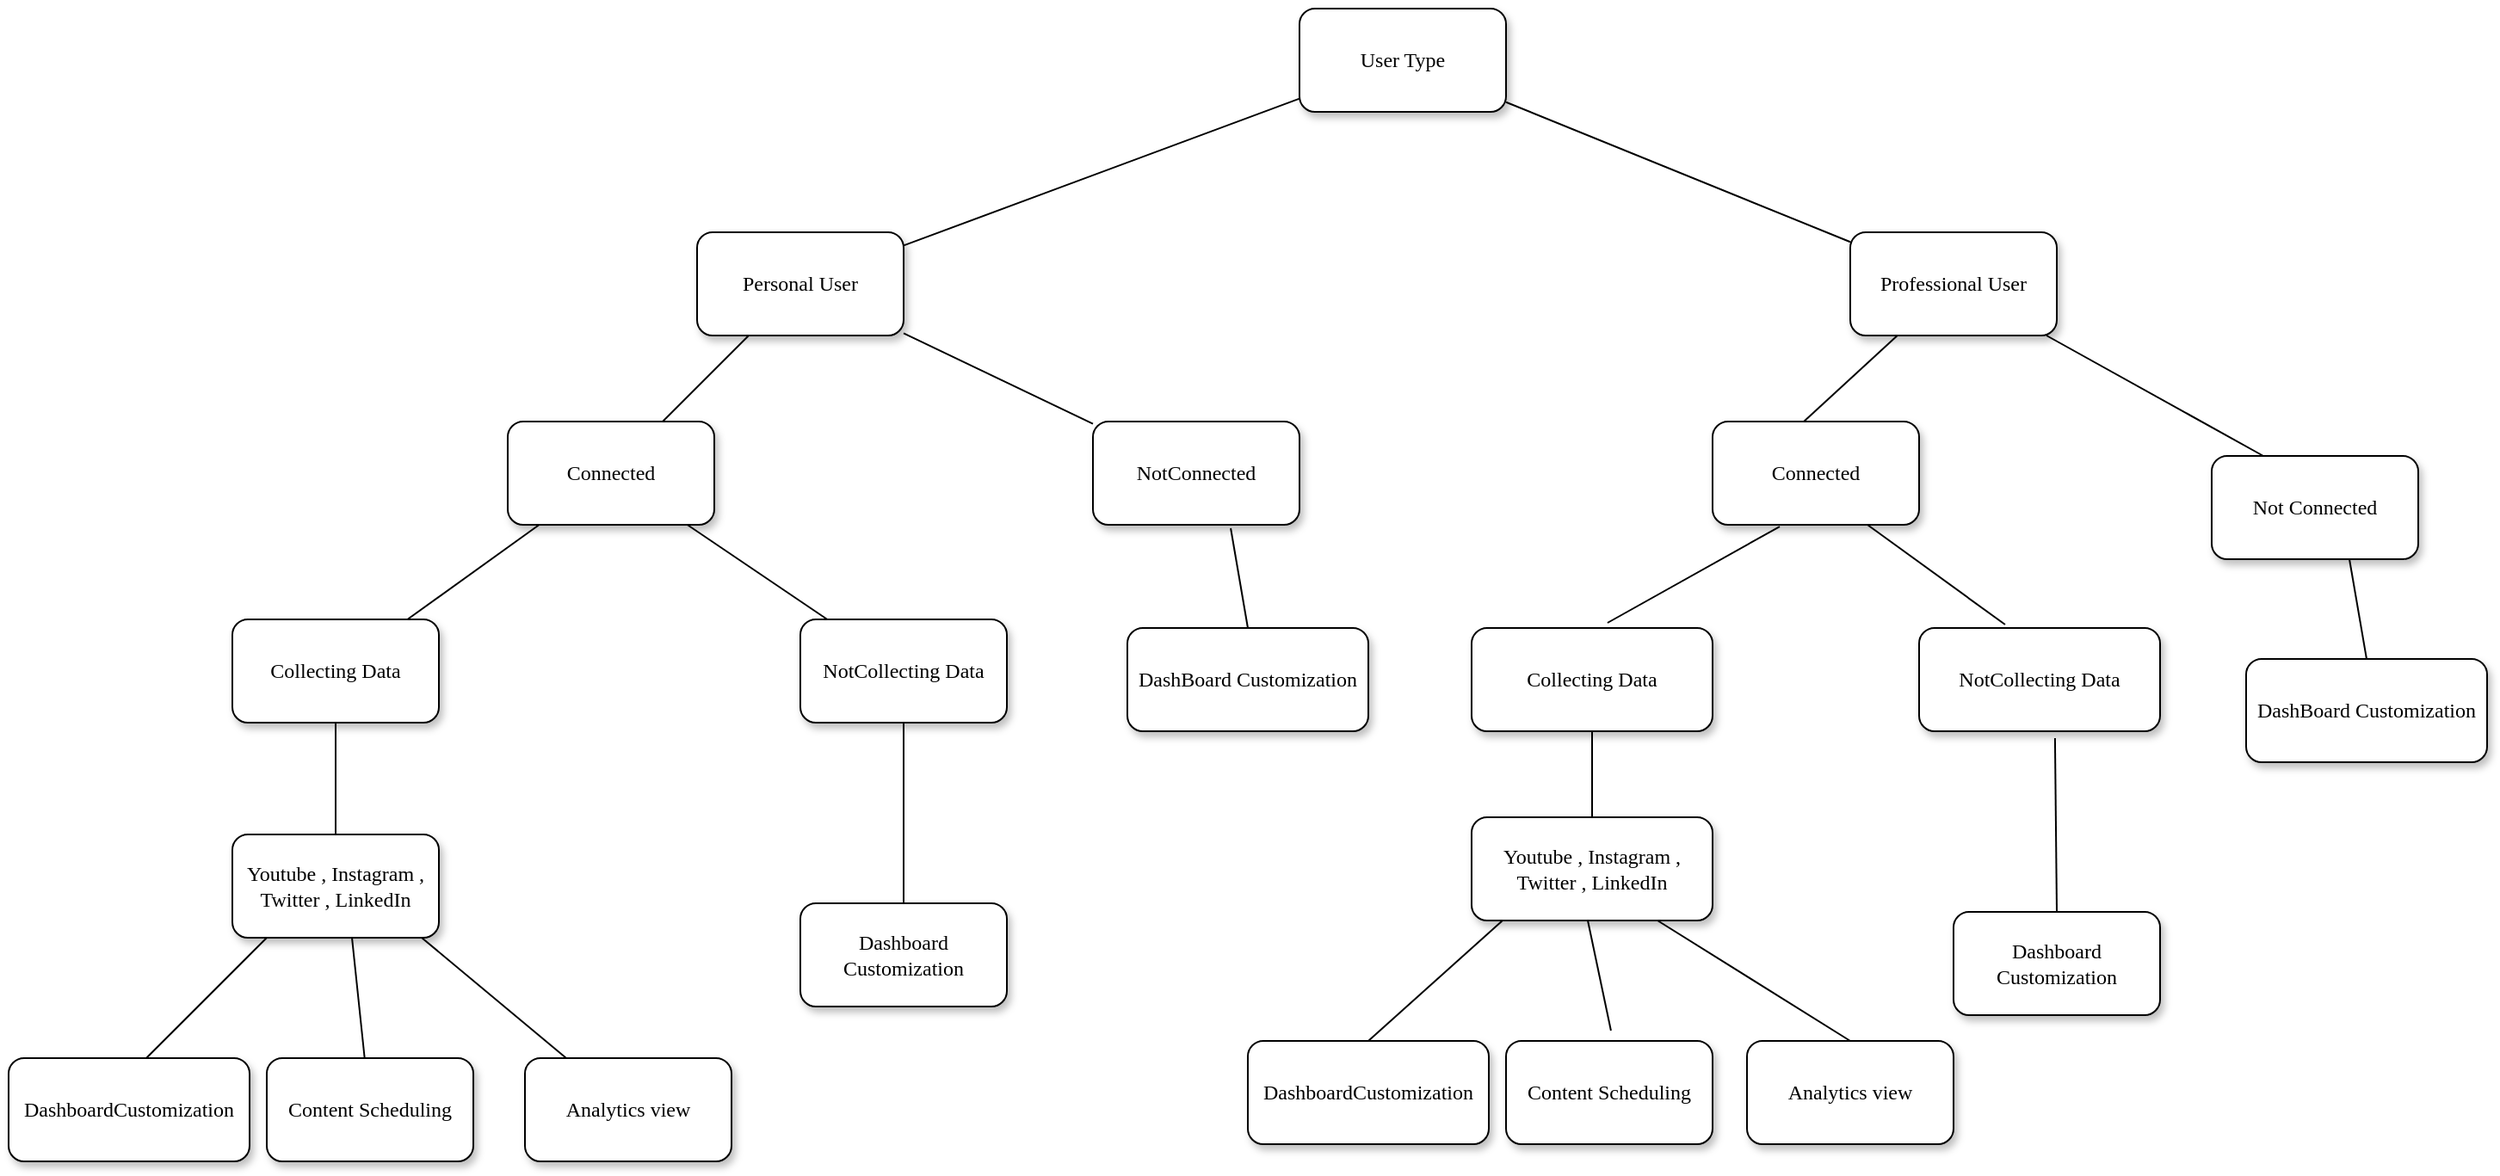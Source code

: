 <mxfile version="23.1.1" type="github">
  <diagram name="Page-1" id="10a91c8b-09ff-31b1-d368-03940ed4cc9e">
    <mxGraphModel dx="1120" dy="458" grid="1" gridSize="10" guides="1" tooltips="1" connect="1" arrows="1" fold="1" page="1" pageScale="1" pageWidth="1100" pageHeight="850" background="none" math="0" shadow="0">
      <root>
        <mxCell id="0" />
        <mxCell id="1" parent="0" />
        <mxCell id="62893188c0fa7362-1" value="User Type" style="whiteSpace=wrap;html=1;rounded=1;shadow=1;labelBackgroundColor=none;strokeWidth=1;fontFamily=Verdana;fontSize=12;align=center;" parent="1" vertex="1">
          <mxGeometry x="780" y="40" width="120" height="60" as="geometry" />
        </mxCell>
        <mxCell id="62893188c0fa7362-2" value="Personal User" style="whiteSpace=wrap;html=1;rounded=1;shadow=1;labelBackgroundColor=none;strokeWidth=1;fontFamily=Verdana;fontSize=12;align=center;" parent="1" vertex="1">
          <mxGeometry x="430" y="170" width="120" height="60" as="geometry" />
        </mxCell>
        <mxCell id="62893188c0fa7362-3" value="Professional User" style="whiteSpace=wrap;html=1;rounded=1;shadow=1;labelBackgroundColor=none;strokeWidth=1;fontFamily=Verdana;fontSize=12;align=center;" parent="1" vertex="1">
          <mxGeometry x="1100" y="170" width="120" height="60" as="geometry" />
        </mxCell>
        <mxCell id="62893188c0fa7362-4" value="" style="rounded=0;html=1;labelBackgroundColor=none;startArrow=none;startFill=0;startSize=5;endArrow=none;endFill=0;endSize=5;jettySize=auto;orthogonalLoop=1;strokeWidth=1;fontFamily=Verdana;fontSize=12" parent="1" source="62893188c0fa7362-1" target="62893188c0fa7362-3" edge="1">
          <mxGeometry x="-0.3" y="13" relative="1" as="geometry">
            <mxPoint as="offset" />
          </mxGeometry>
        </mxCell>
        <mxCell id="62893188c0fa7362-5" value="" style="rounded=0;html=1;labelBackgroundColor=none;startArrow=none;startFill=0;startSize=5;endArrow=none;endFill=0;endSize=5;jettySize=auto;orthogonalLoop=1;strokeWidth=1;fontFamily=Verdana;fontSize=12" parent="1" source="62893188c0fa7362-1" target="62893188c0fa7362-2" edge="1">
          <mxGeometry x="-0.359" y="-11" relative="1" as="geometry">
            <mxPoint as="offset" />
          </mxGeometry>
        </mxCell>
        <mxCell id="62893188c0fa7362-8" value="&lt;span&gt;Connected&lt;/span&gt;" style="whiteSpace=wrap;html=1;rounded=1;shadow=1;labelBackgroundColor=none;strokeWidth=1;fontFamily=Verdana;fontSize=12;align=center;" parent="1" vertex="1">
          <mxGeometry x="320" y="280" width="120" height="60" as="geometry" />
        </mxCell>
        <mxCell id="62893188c0fa7362-9" value="&lt;span&gt;NotConnected&lt;/span&gt;" style="whiteSpace=wrap;html=1;rounded=1;shadow=1;labelBackgroundColor=none;strokeWidth=1;fontFamily=Verdana;fontSize=12;align=center;" parent="1" vertex="1">
          <mxGeometry x="660" y="280" width="120" height="60" as="geometry" />
        </mxCell>
        <mxCell id="62893188c0fa7362-12" value="Collecting Data" style="whiteSpace=wrap;html=1;rounded=1;shadow=1;labelBackgroundColor=none;strokeWidth=1;fontFamily=Verdana;fontSize=12;align=center;" parent="1" vertex="1">
          <mxGeometry x="160" y="395" width="120" height="60" as="geometry" />
        </mxCell>
        <mxCell id="62893188c0fa7362-13" value="&lt;span&gt;NotCollecting Data&lt;/span&gt;" style="whiteSpace=wrap;html=1;rounded=1;shadow=1;labelBackgroundColor=none;strokeWidth=1;fontFamily=Verdana;fontSize=12;align=center;" parent="1" vertex="1">
          <mxGeometry x="490" y="395" width="120" height="60" as="geometry" />
        </mxCell>
        <mxCell id="62893188c0fa7362-14" value="" style="rounded=0;html=1;labelBackgroundColor=none;startArrow=none;startFill=0;startSize=5;endArrow=none;endFill=0;endSize=5;jettySize=auto;orthogonalLoop=1;strokeWidth=1;fontFamily=Verdana;fontSize=12" parent="1" source="62893188c0fa7362-2" target="62893188c0fa7362-8" edge="1">
          <mxGeometry x="-0.2" y="-14" relative="1" as="geometry">
            <mxPoint as="offset" />
          </mxGeometry>
        </mxCell>
        <mxCell id="62893188c0fa7362-15" value="" style="rounded=0;html=1;labelBackgroundColor=none;startArrow=none;startFill=0;startSize=5;endArrow=none;endFill=0;endSize=5;jettySize=auto;orthogonalLoop=1;strokeWidth=1;fontFamily=Verdana;fontSize=12" parent="1" source="62893188c0fa7362-2" target="62893188c0fa7362-9" edge="1">
          <mxGeometry x="-0.2" y="14" relative="1" as="geometry">
            <mxPoint as="offset" />
          </mxGeometry>
        </mxCell>
        <mxCell id="62893188c0fa7362-16" value="" style="rounded=0;html=1;labelBackgroundColor=none;startArrow=none;startFill=0;startSize=5;endArrow=none;endFill=0;endSize=5;jettySize=auto;orthogonalLoop=1;strokeWidth=1;fontFamily=Verdana;fontSize=12;entryX=0.442;entryY=0;entryDx=0;entryDy=0;entryPerimeter=0;" parent="1" source="62893188c0fa7362-3" target="dX4n2EYJNMjHu5wcCzyy-31" edge="1">
          <mxGeometry x="-0.261" y="-13" relative="1" as="geometry">
            <mxPoint as="offset" />
            <mxPoint x="774.545" y="280" as="targetPoint" />
          </mxGeometry>
        </mxCell>
        <mxCell id="62893188c0fa7362-17" value="" style="rounded=0;html=1;labelBackgroundColor=none;startArrow=none;startFill=0;startSize=5;endArrow=none;endFill=0;endSize=5;jettySize=auto;orthogonalLoop=1;strokeWidth=1;fontFamily=Verdana;fontSize=12;entryX=0.25;entryY=0;entryDx=0;entryDy=0;" parent="1" source="62893188c0fa7362-3" target="dX4n2EYJNMjHu5wcCzyy-32" edge="1">
          <mxGeometry x="-0.129" y="17" relative="1" as="geometry">
            <mxPoint as="offset" />
            <mxPoint x="912.727" y="280" as="targetPoint" />
          </mxGeometry>
        </mxCell>
        <mxCell id="62893188c0fa7362-18" value="" style="rounded=0;html=1;labelBackgroundColor=none;startArrow=none;startFill=0;startSize=5;endArrow=none;endFill=0;endSize=5;jettySize=auto;orthogonalLoop=1;strokeWidth=1;fontFamily=Verdana;fontSize=12" parent="1" source="62893188c0fa7362-8" target="62893188c0fa7362-12" edge="1">
          <mxGeometry x="-0.217" y="-14" relative="1" as="geometry">
            <mxPoint as="offset" />
          </mxGeometry>
        </mxCell>
        <mxCell id="62893188c0fa7362-19" value="" style="rounded=0;html=1;labelBackgroundColor=none;startArrow=none;startFill=0;startSize=5;endArrow=none;endFill=0;endSize=5;jettySize=auto;orthogonalLoop=1;strokeWidth=1;fontFamily=Verdana;fontSize=12" parent="1" source="62893188c0fa7362-8" target="62893188c0fa7362-13" edge="1">
          <mxGeometry x="-0.284" y="12" relative="1" as="geometry">
            <mxPoint as="offset" />
          </mxGeometry>
        </mxCell>
        <mxCell id="62893188c0fa7362-24" value="" style="rounded=0;html=1;labelBackgroundColor=none;startArrow=none;startFill=0;startSize=5;endArrow=none;endFill=0;endSize=5;jettySize=auto;orthogonalLoop=1;strokeWidth=1;fontFamily=Verdana;fontSize=12;entryX=0.5;entryY=0;entryDx=0;entryDy=0;" parent="1" source="62893188c0fa7362-12" target="dX4n2EYJNMjHu5wcCzyy-11" edge="1">
          <mxGeometry x="0.137" y="-16" relative="1" as="geometry">
            <mxPoint as="offset" />
            <mxPoint x="220" y="560" as="targetPoint" />
          </mxGeometry>
        </mxCell>
        <mxCell id="dX4n2EYJNMjHu5wcCzyy-11" value="Youtube , Instagram , Twitter , LinkedIn" style="whiteSpace=wrap;html=1;rounded=1;shadow=1;labelBackgroundColor=none;strokeWidth=1;fontFamily=Verdana;fontSize=12;align=center;" vertex="1" parent="1">
          <mxGeometry x="160" y="520" width="120" height="60" as="geometry" />
        </mxCell>
        <mxCell id="dX4n2EYJNMjHu5wcCzyy-17" value="" style="rounded=0;html=1;labelBackgroundColor=none;startArrow=none;startFill=0;startSize=5;endArrow=none;endFill=0;endSize=5;jettySize=auto;orthogonalLoop=1;strokeWidth=1;fontFamily=Verdana;fontSize=12;" edge="1" parent="1">
          <mxGeometry x="0.137" y="-16" relative="1" as="geometry">
            <mxPoint as="offset" />
            <mxPoint x="180" y="580" as="sourcePoint" />
            <mxPoint x="110" y="650" as="targetPoint" />
          </mxGeometry>
        </mxCell>
        <mxCell id="dX4n2EYJNMjHu5wcCzyy-18" value="" style="rounded=0;html=1;labelBackgroundColor=none;startArrow=none;startFill=0;startSize=5;endArrow=none;endFill=0;endSize=5;jettySize=auto;orthogonalLoop=1;strokeWidth=1;fontFamily=Verdana;fontSize=12;" edge="1" parent="1" target="dX4n2EYJNMjHu5wcCzyy-27">
          <mxGeometry x="0.137" y="-16" relative="1" as="geometry">
            <mxPoint as="offset" />
            <mxPoint x="229.5" y="580" as="sourcePoint" />
            <mxPoint x="229.5" y="645" as="targetPoint" />
          </mxGeometry>
        </mxCell>
        <mxCell id="dX4n2EYJNMjHu5wcCzyy-19" value="" style="rounded=0;html=1;labelBackgroundColor=none;startArrow=none;startFill=0;startSize=5;endArrow=none;endFill=0;endSize=5;jettySize=auto;orthogonalLoop=1;strokeWidth=1;fontFamily=Verdana;fontSize=12;" edge="1" parent="1" target="dX4n2EYJNMjHu5wcCzyy-26">
          <mxGeometry x="0.137" y="-16" relative="1" as="geometry">
            <mxPoint as="offset" />
            <mxPoint x="270" y="580" as="sourcePoint" />
            <mxPoint x="380" y="645" as="targetPoint" />
          </mxGeometry>
        </mxCell>
        <mxCell id="dX4n2EYJNMjHu5wcCzyy-20" value="" style="rounded=0;html=1;labelBackgroundColor=none;startArrow=none;startFill=0;startSize=5;endArrow=none;endFill=0;endSize=5;jettySize=auto;orthogonalLoop=1;strokeWidth=1;fontFamily=Verdana;fontSize=12;entryX=0.5;entryY=0;entryDx=0;entryDy=0;exitX=0.5;exitY=1;exitDx=0;exitDy=0;" edge="1" parent="1" source="62893188c0fa7362-13" target="dX4n2EYJNMjHu5wcCzyy-30">
          <mxGeometry x="0.137" y="-16" relative="1" as="geometry">
            <mxPoint as="offset" />
            <mxPoint x="520" y="460" as="sourcePoint" />
            <mxPoint x="490" y="560" as="targetPoint" />
          </mxGeometry>
        </mxCell>
        <mxCell id="dX4n2EYJNMjHu5wcCzyy-26" value="Analytics view" style="whiteSpace=wrap;html=1;rounded=1;shadow=1;labelBackgroundColor=none;strokeWidth=1;fontFamily=Verdana;fontSize=12;align=center;" vertex="1" parent="1">
          <mxGeometry x="330" y="650" width="120" height="60" as="geometry" />
        </mxCell>
        <mxCell id="dX4n2EYJNMjHu5wcCzyy-27" value="Content Scheduling" style="whiteSpace=wrap;html=1;rounded=1;shadow=1;labelBackgroundColor=none;strokeWidth=1;fontFamily=Verdana;fontSize=12;align=center;" vertex="1" parent="1">
          <mxGeometry x="180" y="650" width="120" height="60" as="geometry" />
        </mxCell>
        <mxCell id="dX4n2EYJNMjHu5wcCzyy-28" value="DashboardCustomization" style="whiteSpace=wrap;html=1;rounded=1;shadow=1;labelBackgroundColor=none;strokeWidth=1;fontFamily=Verdana;fontSize=12;align=center;" vertex="1" parent="1">
          <mxGeometry x="30" y="650" width="140" height="60" as="geometry" />
        </mxCell>
        <mxCell id="dX4n2EYJNMjHu5wcCzyy-30" value="Dashboard Customization" style="whiteSpace=wrap;html=1;rounded=1;shadow=1;labelBackgroundColor=none;strokeWidth=1;fontFamily=Verdana;fontSize=12;align=center;" vertex="1" parent="1">
          <mxGeometry x="490" y="560" width="120" height="60" as="geometry" />
        </mxCell>
        <mxCell id="dX4n2EYJNMjHu5wcCzyy-31" value="&lt;span&gt;Connected&lt;/span&gt;" style="whiteSpace=wrap;html=1;rounded=1;shadow=1;labelBackgroundColor=none;strokeWidth=1;fontFamily=Verdana;fontSize=12;align=center;" vertex="1" parent="1">
          <mxGeometry x="1020" y="280" width="120" height="60" as="geometry" />
        </mxCell>
        <mxCell id="dX4n2EYJNMjHu5wcCzyy-32" value="&lt;span&gt;Not Connected&lt;/span&gt;" style="whiteSpace=wrap;html=1;rounded=1;shadow=1;labelBackgroundColor=none;strokeWidth=1;fontFamily=Verdana;fontSize=12;align=center;" vertex="1" parent="1">
          <mxGeometry x="1310" y="300" width="120" height="60" as="geometry" />
        </mxCell>
        <mxCell id="dX4n2EYJNMjHu5wcCzyy-34" value="NotCollecting Data" style="whiteSpace=wrap;html=1;rounded=1;shadow=1;labelBackgroundColor=none;strokeWidth=1;fontFamily=Verdana;fontSize=12;align=center;" vertex="1" parent="1">
          <mxGeometry x="1140" y="400" width="140" height="60" as="geometry" />
        </mxCell>
        <mxCell id="dX4n2EYJNMjHu5wcCzyy-35" value="Collecting Data" style="whiteSpace=wrap;html=1;rounded=1;shadow=1;labelBackgroundColor=none;strokeWidth=1;fontFamily=Verdana;fontSize=12;align=center;" vertex="1" parent="1">
          <mxGeometry x="880" y="400" width="140" height="60" as="geometry" />
        </mxCell>
        <mxCell id="dX4n2EYJNMjHu5wcCzyy-37" value="DashBoard Customization" style="whiteSpace=wrap;html=1;rounded=1;shadow=1;labelBackgroundColor=none;strokeWidth=1;fontFamily=Verdana;fontSize=12;align=center;" vertex="1" parent="1">
          <mxGeometry x="680" y="400" width="140" height="60" as="geometry" />
        </mxCell>
        <mxCell id="dX4n2EYJNMjHu5wcCzyy-40" value="" style="rounded=0;html=1;labelBackgroundColor=none;startArrow=none;startFill=0;startSize=5;endArrow=none;endFill=0;endSize=5;jettySize=auto;orthogonalLoop=1;strokeWidth=1;fontFamily=Verdana;fontSize=12;entryX=0.5;entryY=0;entryDx=0;entryDy=0;exitX=0.667;exitY=1.033;exitDx=0;exitDy=0;exitPerimeter=0;" edge="1" parent="1" source="62893188c0fa7362-9" target="dX4n2EYJNMjHu5wcCzyy-37">
          <mxGeometry x="-0.2" y="14" relative="1" as="geometry">
            <mxPoint as="offset" />
            <mxPoint x="695" y="340" as="sourcePoint" />
            <mxPoint x="805" y="392" as="targetPoint" />
          </mxGeometry>
        </mxCell>
        <mxCell id="dX4n2EYJNMjHu5wcCzyy-42" value="" style="rounded=0;html=1;labelBackgroundColor=none;startArrow=none;startFill=0;startSize=5;endArrow=none;endFill=0;endSize=5;jettySize=auto;orthogonalLoop=1;strokeWidth=1;fontFamily=Verdana;fontSize=12;entryX=0.564;entryY=-0.05;entryDx=0;entryDy=0;exitX=0.325;exitY=1.017;exitDx=0;exitDy=0;exitPerimeter=0;entryPerimeter=0;" edge="1" parent="1" source="dX4n2EYJNMjHu5wcCzyy-31" target="dX4n2EYJNMjHu5wcCzyy-35">
          <mxGeometry x="-0.2" y="14" relative="1" as="geometry">
            <mxPoint as="offset" />
            <mxPoint x="1050" y="337" as="sourcePoint" />
            <mxPoint x="1060" y="395" as="targetPoint" />
          </mxGeometry>
        </mxCell>
        <mxCell id="dX4n2EYJNMjHu5wcCzyy-43" value="" style="rounded=0;html=1;labelBackgroundColor=none;startArrow=none;startFill=0;startSize=5;endArrow=none;endFill=0;endSize=5;jettySize=auto;orthogonalLoop=1;strokeWidth=1;fontFamily=Verdana;fontSize=12;entryX=0.357;entryY=-0.033;entryDx=0;entryDy=0;exitX=0.75;exitY=1;exitDx=0;exitDy=0;entryPerimeter=0;" edge="1" parent="1" source="dX4n2EYJNMjHu5wcCzyy-31" target="dX4n2EYJNMjHu5wcCzyy-34">
          <mxGeometry x="-0.2" y="14" relative="1" as="geometry">
            <mxPoint as="offset" />
            <mxPoint x="1069" y="351" as="sourcePoint" />
            <mxPoint x="969" y="407" as="targetPoint" />
          </mxGeometry>
        </mxCell>
        <mxCell id="dX4n2EYJNMjHu5wcCzyy-44" value="Youtube , Instagram , Twitter , LinkedIn" style="whiteSpace=wrap;html=1;rounded=1;shadow=1;labelBackgroundColor=none;strokeWidth=1;fontFamily=Verdana;fontSize=12;align=center;" vertex="1" parent="1">
          <mxGeometry x="880" y="510" width="140" height="60" as="geometry" />
        </mxCell>
        <mxCell id="dX4n2EYJNMjHu5wcCzyy-47" value="" style="rounded=0;html=1;labelBackgroundColor=none;startArrow=none;startFill=0;startSize=5;endArrow=none;endFill=0;endSize=5;jettySize=auto;orthogonalLoop=1;strokeWidth=1;fontFamily=Verdana;fontSize=12;entryX=0.5;entryY=0;entryDx=0;entryDy=0;exitX=0.5;exitY=1;exitDx=0;exitDy=0;" edge="1" parent="1" source="dX4n2EYJNMjHu5wcCzyy-35" target="dX4n2EYJNMjHu5wcCzyy-44">
          <mxGeometry x="-0.2" y="14" relative="1" as="geometry">
            <mxPoint as="offset" />
            <mxPoint x="950" y="460" as="sourcePoint" />
            <mxPoint x="850" y="516" as="targetPoint" />
          </mxGeometry>
        </mxCell>
        <mxCell id="dX4n2EYJNMjHu5wcCzyy-49" value="Analytics view" style="whiteSpace=wrap;html=1;rounded=1;shadow=1;labelBackgroundColor=none;strokeWidth=1;fontFamily=Verdana;fontSize=12;align=center;" vertex="1" parent="1">
          <mxGeometry x="1040" y="640" width="120" height="60" as="geometry" />
        </mxCell>
        <mxCell id="dX4n2EYJNMjHu5wcCzyy-50" value="Content Scheduling" style="whiteSpace=wrap;html=1;rounded=1;shadow=1;labelBackgroundColor=none;strokeWidth=1;fontFamily=Verdana;fontSize=12;align=center;" vertex="1" parent="1">
          <mxGeometry x="900" y="640" width="120" height="60" as="geometry" />
        </mxCell>
        <mxCell id="dX4n2EYJNMjHu5wcCzyy-51" value="DashboardCustomization" style="whiteSpace=wrap;html=1;rounded=1;shadow=1;labelBackgroundColor=none;strokeWidth=1;fontFamily=Verdana;fontSize=12;align=center;" vertex="1" parent="1">
          <mxGeometry x="750" y="640" width="140" height="60" as="geometry" />
        </mxCell>
        <mxCell id="dX4n2EYJNMjHu5wcCzyy-52" value="" style="rounded=0;html=1;labelBackgroundColor=none;startArrow=none;startFill=0;startSize=5;endArrow=none;endFill=0;endSize=5;jettySize=auto;orthogonalLoop=1;strokeWidth=1;fontFamily=Verdana;fontSize=12;entryX=0.5;entryY=0;entryDx=0;entryDy=0;" edge="1" parent="1" target="dX4n2EYJNMjHu5wcCzyy-51">
          <mxGeometry x="0.137" y="-16" relative="1" as="geometry">
            <mxPoint as="offset" />
            <mxPoint x="898" y="570" as="sourcePoint" />
            <mxPoint x="830" y="640" as="targetPoint" />
          </mxGeometry>
        </mxCell>
        <mxCell id="dX4n2EYJNMjHu5wcCzyy-53" value="" style="rounded=0;html=1;labelBackgroundColor=none;startArrow=none;startFill=0;startSize=5;endArrow=none;endFill=0;endSize=5;jettySize=auto;orthogonalLoop=1;strokeWidth=1;fontFamily=Verdana;fontSize=12;entryX=0.508;entryY=-0.1;entryDx=0;entryDy=0;entryPerimeter=0;" edge="1" parent="1" target="dX4n2EYJNMjHu5wcCzyy-50">
          <mxGeometry x="0.137" y="-16" relative="1" as="geometry">
            <mxPoint as="offset" />
            <mxPoint x="947.5" y="570" as="sourcePoint" />
            <mxPoint x="955" y="640" as="targetPoint" />
          </mxGeometry>
        </mxCell>
        <mxCell id="dX4n2EYJNMjHu5wcCzyy-54" value="" style="rounded=0;html=1;labelBackgroundColor=none;startArrow=none;startFill=0;startSize=5;endArrow=none;endFill=0;endSize=5;jettySize=auto;orthogonalLoop=1;strokeWidth=1;fontFamily=Verdana;fontSize=12;entryX=0.5;entryY=0;entryDx=0;entryDy=0;" edge="1" parent="1" target="dX4n2EYJNMjHu5wcCzyy-49">
          <mxGeometry x="0.137" y="-16" relative="1" as="geometry">
            <mxPoint as="offset" />
            <mxPoint x="988" y="570" as="sourcePoint" />
            <mxPoint x="1072" y="640" as="targetPoint" />
          </mxGeometry>
        </mxCell>
        <mxCell id="dX4n2EYJNMjHu5wcCzyy-56" value="" style="rounded=0;html=1;labelBackgroundColor=none;startArrow=none;startFill=0;startSize=5;endArrow=none;endFill=0;endSize=5;jettySize=auto;orthogonalLoop=1;strokeWidth=1;fontFamily=Verdana;fontSize=12;entryX=0.5;entryY=0;entryDx=0;entryDy=0;exitX=0.564;exitY=1.067;exitDx=0;exitDy=0;exitPerimeter=0;" edge="1" parent="1" target="dX4n2EYJNMjHu5wcCzyy-57" source="dX4n2EYJNMjHu5wcCzyy-34">
          <mxGeometry x="0.137" y="-16" relative="1" as="geometry">
            <mxPoint as="offset" />
            <mxPoint x="1220" y="460" as="sourcePoint" />
            <mxPoint x="1160" y="565" as="targetPoint" />
          </mxGeometry>
        </mxCell>
        <mxCell id="dX4n2EYJNMjHu5wcCzyy-57" value="Dashboard Customization" style="whiteSpace=wrap;html=1;rounded=1;shadow=1;labelBackgroundColor=none;strokeWidth=1;fontFamily=Verdana;fontSize=12;align=center;" vertex="1" parent="1">
          <mxGeometry x="1160" y="565" width="120" height="60" as="geometry" />
        </mxCell>
        <mxCell id="dX4n2EYJNMjHu5wcCzyy-58" value="DashBoard Customization" style="whiteSpace=wrap;html=1;rounded=1;shadow=1;labelBackgroundColor=none;strokeWidth=1;fontFamily=Verdana;fontSize=12;align=center;" vertex="1" parent="1">
          <mxGeometry x="1330" y="418" width="140" height="60" as="geometry" />
        </mxCell>
        <mxCell id="dX4n2EYJNMjHu5wcCzyy-59" value="" style="rounded=0;html=1;labelBackgroundColor=none;startArrow=none;startFill=0;startSize=5;endArrow=none;endFill=0;endSize=5;jettySize=auto;orthogonalLoop=1;strokeWidth=1;fontFamily=Verdana;fontSize=12;entryX=0.5;entryY=0;entryDx=0;entryDy=0;exitX=0.667;exitY=1.033;exitDx=0;exitDy=0;exitPerimeter=0;" edge="1" parent="1" target="dX4n2EYJNMjHu5wcCzyy-58">
          <mxGeometry x="-0.2" y="14" relative="1" as="geometry">
            <mxPoint as="offset" />
            <mxPoint x="1390" y="360" as="sourcePoint" />
            <mxPoint x="1455" y="410" as="targetPoint" />
          </mxGeometry>
        </mxCell>
      </root>
    </mxGraphModel>
  </diagram>
</mxfile>
